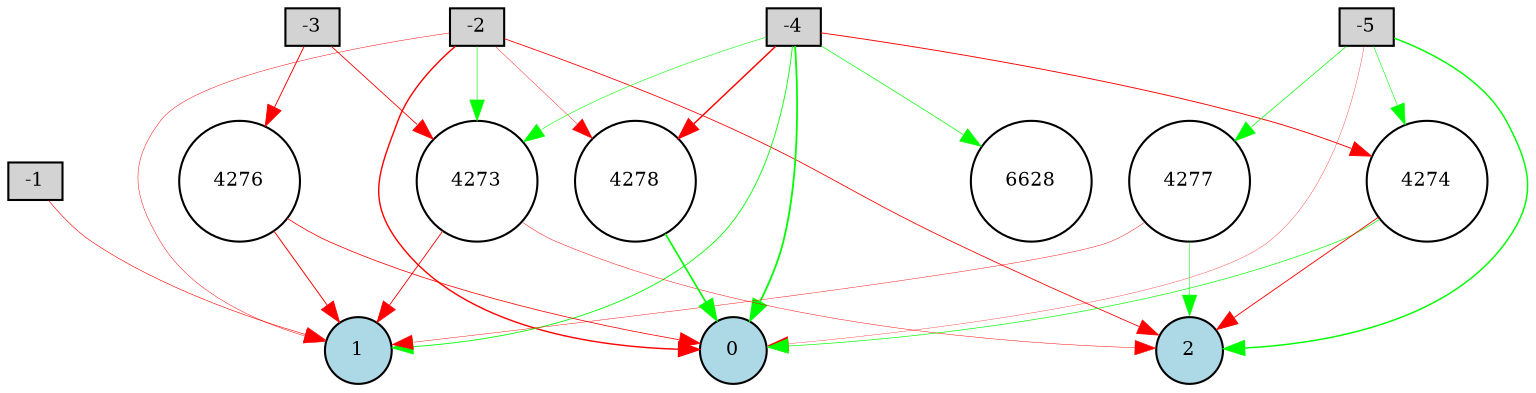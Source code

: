 digraph {
	node [fontsize=9 height=0.2 shape=circle width=0.2]
	-1 [fillcolor=lightgray shape=box style=filled]
	-2 [fillcolor=lightgray shape=box style=filled]
	-3 [fillcolor=lightgray shape=box style=filled]
	-4 [fillcolor=lightgray shape=box style=filled]
	-5 [fillcolor=lightgray shape=box style=filled]
	0 [fillcolor=lightblue style=filled]
	1 [fillcolor=lightblue style=filled]
	2 [fillcolor=lightblue style=filled]
	6628 [fillcolor=white style=filled]
	4273 [fillcolor=white style=filled]
	4274 [fillcolor=white style=filled]
	4276 [fillcolor=white style=filled]
	4277 [fillcolor=white style=filled]
	4278 [fillcolor=white style=filled]
	-5 -> 0 [color=red penwidth=0.15612209382888625 style=solid]
	-3 -> 4273 [color=red penwidth=0.40985212997090925 style=solid]
	-4 -> 6628 [color=green penwidth=0.33424494211961525 style=solid]
	-2 -> 0 [color=red penwidth=0.6752320891383217 style=solid]
	-4 -> 4274 [color=red penwidth=0.44579380607045616 style=solid]
	4277 -> 1 [color=red penwidth=0.20806026723977367 style=solid]
	-2 -> 2 [color=red penwidth=0.3983851810019513 style=solid]
	-4 -> 4278 [color=red penwidth=0.693594141436488 style=solid]
	-2 -> 4278 [color=red penwidth=0.19492356351705253 style=solid]
	4273 -> 2 [color=red penwidth=0.22385733171094213 style=solid]
	-4 -> 0 [color=green penwidth=0.8637417481084573 style=solid]
	4276 -> 0 [color=red penwidth=0.3722146696747587 style=solid]
	4274 -> 0 [color=green penwidth=0.3200846904241139 style=solid]
	4277 -> 2 [color=green penwidth=0.25171139325308434 style=solid]
	-2 -> 1 [color=red penwidth=0.2245036363581412 style=solid]
	-4 -> 4273 [color=green penwidth=0.2701208973615318 style=solid]
	4274 -> 2 [color=red penwidth=0.4285043924879728 style=solid]
	-5 -> 4274 [color=green penwidth=0.2746725705510943 style=solid]
	-5 -> 4277 [color=green penwidth=0.3413244981387672 style=solid]
	4276 -> 1 [color=red penwidth=0.4655590827694507 style=solid]
	4273 -> 1 [color=red penwidth=0.426857481254556 style=solid]
	4278 -> 0 [color=green penwidth=0.7991223361124299 style=solid]
	-2 -> 4273 [color=green penwidth=0.2966000061262928 style=solid]
	-4 -> 1 [color=green penwidth=0.41473165380457977 style=solid]
	-1 -> 1 [color=red penwidth=0.28544789384110236 style=solid]
	-5 -> 2 [color=green penwidth=0.6996740882571642 style=solid]
	-3 -> 4276 [color=red penwidth=0.4539985510374145 style=solid]
}
